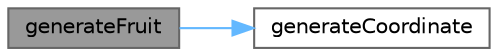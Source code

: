 digraph "generateFruit"
{
 // LATEX_PDF_SIZE
  bgcolor="transparent";
  edge [fontname=Helvetica,fontsize=10,labelfontname=Helvetica,labelfontsize=10];
  node [fontname=Helvetica,fontsize=10,shape=box,height=0.2,width=0.4];
  rankdir="LR";
  Node1 [id="Node000001",label="generateFruit",height=0.2,width=0.4,color="gray40", fillcolor="grey60", style="filled", fontcolor="black",tooltip="Generates a new fruit at a random coordinate on the grid."];
  Node1 -> Node2 [id="edge1_Node000001_Node000002",color="steelblue1",style="solid",tooltip=" "];
  Node2 [id="Node000002",label="generateCoordinate",height=0.2,width=0.4,color="grey40", fillcolor="white", style="filled",URL="$game_8h.html#a7d83f15d19a9dbbebbc6697d68b9b150",tooltip="Generates a random grid coordinate that does not overlap with the snake's head or a wall."];
}
